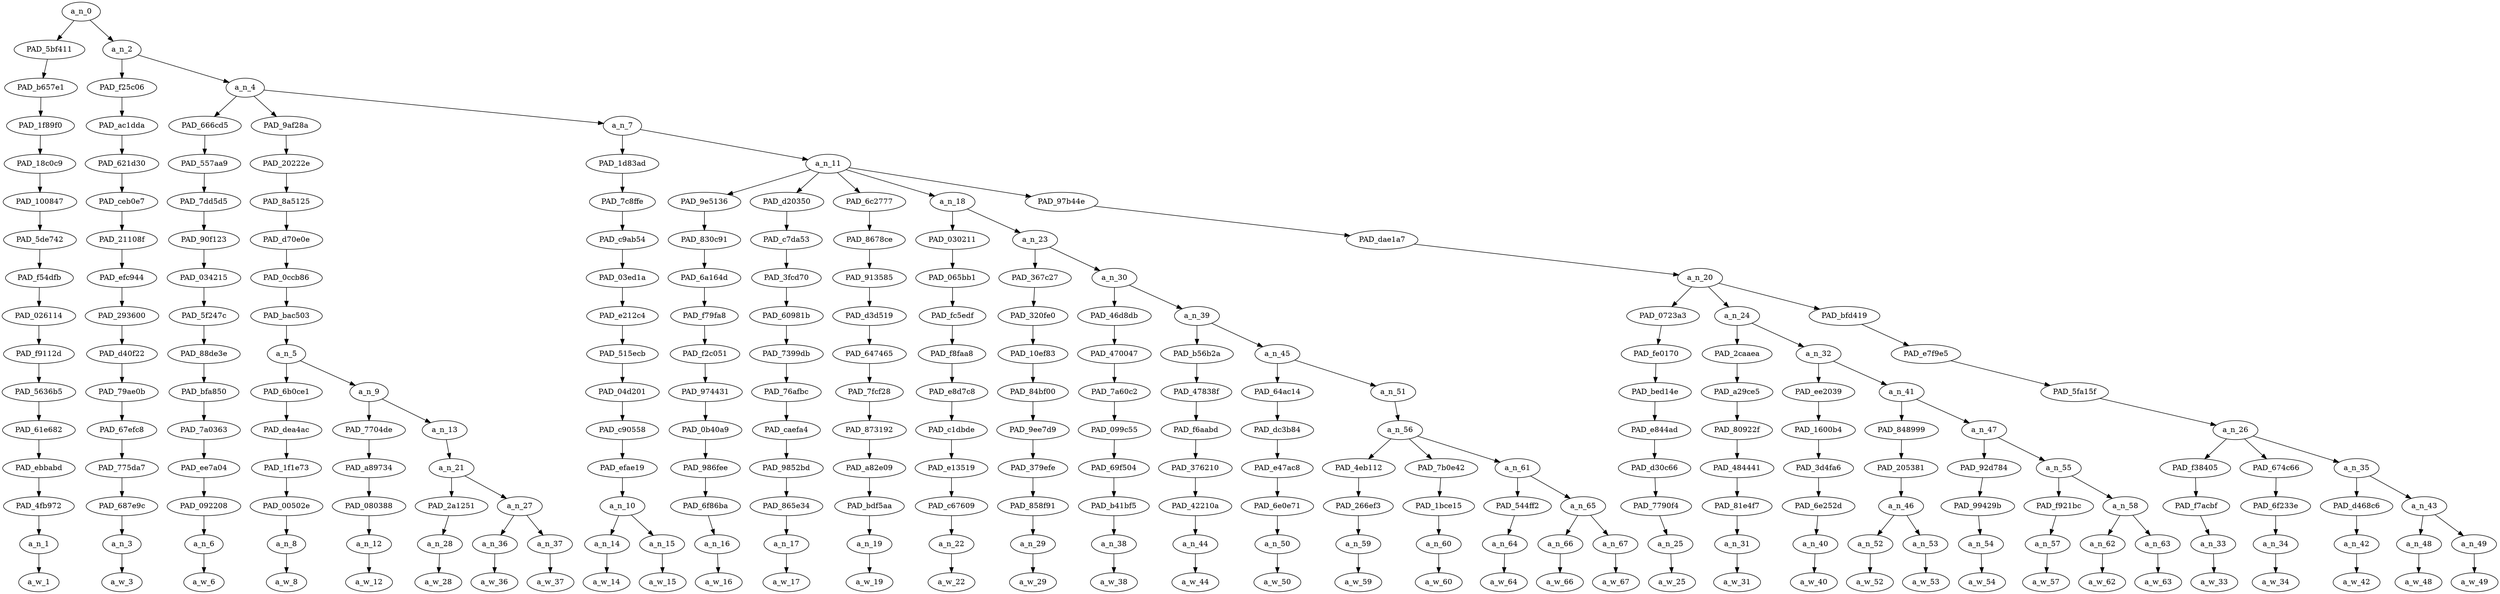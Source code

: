 strict digraph "" {
	a_n_0	[div_dir=-1,
		index=0,
		level=15,
		pos="2.1550564236111107,15!",
		text_span="[0, 1, 2, 3, 4, 5, 6, 7, 8, 9, 10, 11, 12, 13, 14, 15, 16, 17, 18, 19, 20, 21, 22, 23, 24, 25, 26, 27, 28, 29, 30, 31, 32, 33, 34, \
35, 36]",
		value=0.99999998];
	PAD_5bf411	[div_dir=-1,
		index=0,
		level=14,
		pos="0.0,14!",
		text_span="[0]",
		value=0.01546498];
	a_n_0 -> PAD_5bf411;
	a_n_2	[div_dir=1,
		index=1,
		level=14,
		pos="4.310112847222221,14!",
		text_span="[1, 2, 3, 4, 5, 6, 7, 8, 9, 10, 11, 12, 13, 14, 15, 16, 17, 18, 19, 20, 21, 22, 23, 24, 25, 26, 27, 28, 29, 30, 31, 32, 33, 34, \
35, 36]",
		value=0.98452316];
	a_n_0 -> a_n_2;
	PAD_b657e1	[div_dir=-1,
		index=0,
		level=13,
		pos="0.0,13!",
		text_span="[0]",
		value=0.01546498];
	PAD_5bf411 -> PAD_b657e1;
	PAD_1f89f0	[div_dir=-1,
		index=0,
		level=12,
		pos="0.0,12!",
		text_span="[0]",
		value=0.01546498];
	PAD_b657e1 -> PAD_1f89f0;
	PAD_18c0c9	[div_dir=-1,
		index=0,
		level=11,
		pos="0.0,11!",
		text_span="[0]",
		value=0.01546498];
	PAD_1f89f0 -> PAD_18c0c9;
	PAD_100847	[div_dir=-1,
		index=0,
		level=10,
		pos="0.0,10!",
		text_span="[0]",
		value=0.01546498];
	PAD_18c0c9 -> PAD_100847;
	PAD_5de742	[div_dir=-1,
		index=0,
		level=9,
		pos="0.0,9!",
		text_span="[0]",
		value=0.01546498];
	PAD_100847 -> PAD_5de742;
	PAD_f54dfb	[div_dir=-1,
		index=0,
		level=8,
		pos="0.0,8!",
		text_span="[0]",
		value=0.01546498];
	PAD_5de742 -> PAD_f54dfb;
	PAD_026114	[div_dir=-1,
		index=0,
		level=7,
		pos="0.0,7!",
		text_span="[0]",
		value=0.01546498];
	PAD_f54dfb -> PAD_026114;
	PAD_f9112d	[div_dir=-1,
		index=0,
		level=6,
		pos="0.0,6!",
		text_span="[0]",
		value=0.01546498];
	PAD_026114 -> PAD_f9112d;
	PAD_5636b5	[div_dir=-1,
		index=0,
		level=5,
		pos="0.0,5!",
		text_span="[0]",
		value=0.01546498];
	PAD_f9112d -> PAD_5636b5;
	PAD_61e682	[div_dir=-1,
		index=0,
		level=4,
		pos="0.0,4!",
		text_span="[0]",
		value=0.01546498];
	PAD_5636b5 -> PAD_61e682;
	PAD_ebbabd	[div_dir=-1,
		index=0,
		level=3,
		pos="0.0,3!",
		text_span="[0]",
		value=0.01546498];
	PAD_61e682 -> PAD_ebbabd;
	PAD_4fb972	[div_dir=-1,
		index=0,
		level=2,
		pos="0.0,2!",
		text_span="[0]",
		value=0.01546498];
	PAD_ebbabd -> PAD_4fb972;
	a_n_1	[div_dir=-1,
		index=0,
		level=1,
		pos="0.0,1!",
		text_span="[0]",
		value=0.01546498];
	PAD_4fb972 -> a_n_1;
	a_w_1	[div_dir=0,
		index=0,
		level=0,
		pos="0,0!",
		text_span="[0]",
		value=i];
	a_n_1 -> a_w_1;
	PAD_f25c06	[div_dir=-1,
		index=1,
		level=13,
		pos="1.0,13!",
		text_span="[1]",
		value=0.01643013];
	a_n_2 -> PAD_f25c06;
	a_n_4	[div_dir=1,
		index=2,
		level=13,
		pos="7.620225694444444,13!",
		text_span="[2, 3, 4, 5, 6, 7, 8, 9, 10, 11, 12, 13, 14, 15, 16, 17, 18, 19, 20, 21, 22, 23, 24, 25, 26, 27, 28, 29, 30, 31, 32, 33, 34, 35, \
36]",
		value=0.96808872];
	a_n_2 -> a_n_4;
	PAD_ac1dda	[div_dir=-1,
		index=1,
		level=12,
		pos="1.0,12!",
		text_span="[1]",
		value=0.01643013];
	PAD_f25c06 -> PAD_ac1dda;
	PAD_621d30	[div_dir=-1,
		index=1,
		level=11,
		pos="1.0,11!",
		text_span="[1]",
		value=0.01643013];
	PAD_ac1dda -> PAD_621d30;
	PAD_ceb0e7	[div_dir=-1,
		index=1,
		level=10,
		pos="1.0,10!",
		text_span="[1]",
		value=0.01643013];
	PAD_621d30 -> PAD_ceb0e7;
	PAD_21108f	[div_dir=-1,
		index=1,
		level=9,
		pos="1.0,9!",
		text_span="[1]",
		value=0.01643013];
	PAD_ceb0e7 -> PAD_21108f;
	PAD_efc944	[div_dir=-1,
		index=1,
		level=8,
		pos="1.0,8!",
		text_span="[1]",
		value=0.01643013];
	PAD_21108f -> PAD_efc944;
	PAD_293600	[div_dir=-1,
		index=1,
		level=7,
		pos="1.0,7!",
		text_span="[1]",
		value=0.01643013];
	PAD_efc944 -> PAD_293600;
	PAD_d40f22	[div_dir=-1,
		index=1,
		level=6,
		pos="1.0,6!",
		text_span="[1]",
		value=0.01643013];
	PAD_293600 -> PAD_d40f22;
	PAD_79ae0b	[div_dir=-1,
		index=1,
		level=5,
		pos="1.0,5!",
		text_span="[1]",
		value=0.01643013];
	PAD_d40f22 -> PAD_79ae0b;
	PAD_67efc8	[div_dir=-1,
		index=1,
		level=4,
		pos="1.0,4!",
		text_span="[1]",
		value=0.01643013];
	PAD_79ae0b -> PAD_67efc8;
	PAD_775da7	[div_dir=-1,
		index=1,
		level=3,
		pos="1.0,3!",
		text_span="[1]",
		value=0.01643013];
	PAD_67efc8 -> PAD_775da7;
	PAD_687e9c	[div_dir=-1,
		index=1,
		level=2,
		pos="1.0,2!",
		text_span="[1]",
		value=0.01643013];
	PAD_775da7 -> PAD_687e9c;
	a_n_3	[div_dir=-1,
		index=1,
		level=1,
		pos="1.0,1!",
		text_span="[1]",
		value=0.01643013];
	PAD_687e9c -> a_n_3;
	a_w_3	[div_dir=0,
		index=1,
		level=0,
		pos="1,0!",
		text_span="[1]",
		value=mean];
	a_n_3 -> a_w_3;
	PAD_666cd5	[div_dir=-1,
		index=3,
		level=12,
		pos="7.0,12!",
		text_span="[7]",
		value=0.01332496];
	a_n_4 -> PAD_666cd5;
	PAD_9af28a	[div_dir=-1,
		index=2,
		level=12,
		pos="3.0625,12!",
		text_span="[2, 3, 4, 5, 6]",
		value=0.12421136];
	a_n_4 -> PAD_9af28a;
	a_n_7	[div_dir=1,
		index=4,
		level=12,
		pos="12.798177083333332,12!",
		text_span="[8, 9, 10, 11, 12, 13, 14, 15, 16, 17, 18, 19, 20, 21, 22, 23, 24, 25, 26, 27, 28, 29, 30, 31, 32, 33, 34, 35, 36]",
		value=0.83053209];
	a_n_4 -> a_n_7;
	PAD_557aa9	[div_dir=-1,
		index=3,
		level=11,
		pos="7.0,11!",
		text_span="[7]",
		value=0.01332496];
	PAD_666cd5 -> PAD_557aa9;
	PAD_7dd5d5	[div_dir=-1,
		index=3,
		level=10,
		pos="7.0,10!",
		text_span="[7]",
		value=0.01332496];
	PAD_557aa9 -> PAD_7dd5d5;
	PAD_90f123	[div_dir=-1,
		index=3,
		level=9,
		pos="7.0,9!",
		text_span="[7]",
		value=0.01332496];
	PAD_7dd5d5 -> PAD_90f123;
	PAD_034215	[div_dir=-1,
		index=3,
		level=8,
		pos="7.0,8!",
		text_span="[7]",
		value=0.01332496];
	PAD_90f123 -> PAD_034215;
	PAD_5f247c	[div_dir=-1,
		index=3,
		level=7,
		pos="7.0,7!",
		text_span="[7]",
		value=0.01332496];
	PAD_034215 -> PAD_5f247c;
	PAD_88de3e	[div_dir=-1,
		index=3,
		level=6,
		pos="7.0,6!",
		text_span="[7]",
		value=0.01332496];
	PAD_5f247c -> PAD_88de3e;
	PAD_bfa850	[div_dir=-1,
		index=4,
		level=5,
		pos="7.0,5!",
		text_span="[7]",
		value=0.01332496];
	PAD_88de3e -> PAD_bfa850;
	PAD_7a0363	[div_dir=-1,
		index=5,
		level=4,
		pos="7.0,4!",
		text_span="[7]",
		value=0.01332496];
	PAD_bfa850 -> PAD_7a0363;
	PAD_ee7a04	[div_dir=-1,
		index=5,
		level=3,
		pos="7.0,3!",
		text_span="[7]",
		value=0.01332496];
	PAD_7a0363 -> PAD_ee7a04;
	PAD_092208	[div_dir=-1,
		index=6,
		level=2,
		pos="7.0,2!",
		text_span="[7]",
		value=0.01332496];
	PAD_ee7a04 -> PAD_092208;
	a_n_6	[div_dir=-1,
		index=7,
		level=1,
		pos="7.0,1!",
		text_span="[7]",
		value=0.01332496];
	PAD_092208 -> a_n_6;
	a_w_6	[div_dir=0,
		index=7,
		level=0,
		pos="7,0!",
		text_span="[7]",
		value=but];
	a_n_6 -> a_w_6;
	PAD_20222e	[div_dir=-1,
		index=2,
		level=11,
		pos="3.0625,11!",
		text_span="[2, 3, 4, 5, 6]",
		value=0.12421136];
	PAD_9af28a -> PAD_20222e;
	PAD_8a5125	[div_dir=-1,
		index=2,
		level=10,
		pos="3.0625,10!",
		text_span="[2, 3, 4, 5, 6]",
		value=0.12421136];
	PAD_20222e -> PAD_8a5125;
	PAD_d70e0e	[div_dir=-1,
		index=2,
		level=9,
		pos="3.0625,9!",
		text_span="[2, 3, 4, 5, 6]",
		value=0.12421136];
	PAD_8a5125 -> PAD_d70e0e;
	PAD_0ccb86	[div_dir=-1,
		index=2,
		level=8,
		pos="3.0625,8!",
		text_span="[2, 3, 4, 5, 6]",
		value=0.12421136];
	PAD_d70e0e -> PAD_0ccb86;
	PAD_bac503	[div_dir=-1,
		index=2,
		level=7,
		pos="3.0625,7!",
		text_span="[2, 3, 4, 5, 6]",
		value=0.12421136];
	PAD_0ccb86 -> PAD_bac503;
	a_n_5	[div_dir=-1,
		index=2,
		level=6,
		pos="3.0625,6!",
		text_span="[2, 3, 4, 5, 6]",
		value=0.12421136];
	PAD_bac503 -> a_n_5;
	PAD_6b0ce1	[div_dir=-1,
		index=2,
		level=5,
		pos="2.0,5!",
		text_span="[2]",
		value=0.01450796];
	a_n_5 -> PAD_6b0ce1;
	a_n_9	[div_dir=-1,
		index=3,
		level=5,
		pos="4.125,5!",
		text_span="[3, 4, 5, 6]",
		value=0.10963373];
	a_n_5 -> a_n_9;
	PAD_dea4ac	[div_dir=-1,
		index=2,
		level=4,
		pos="2.0,4!",
		text_span="[2]",
		value=0.01450796];
	PAD_6b0ce1 -> PAD_dea4ac;
	PAD_1f1e73	[div_dir=-1,
		index=2,
		level=3,
		pos="2.0,3!",
		text_span="[2]",
		value=0.01450796];
	PAD_dea4ac -> PAD_1f1e73;
	PAD_00502e	[div_dir=-1,
		index=2,
		level=2,
		pos="2.0,2!",
		text_span="[2]",
		value=0.01450796];
	PAD_1f1e73 -> PAD_00502e;
	a_n_8	[div_dir=-1,
		index=2,
		level=1,
		pos="2.0,1!",
		text_span="[2]",
		value=0.01450796];
	PAD_00502e -> a_n_8;
	a_w_8	[div_dir=0,
		index=2,
		level=0,
		pos="2,0!",
		text_span="[2]",
		value=i1];
	a_n_8 -> a_w_8;
	PAD_7704de	[div_dir=-1,
		index=3,
		level=4,
		pos="3.0,4!",
		text_span="[3]",
		value=0.01651857];
	a_n_9 -> PAD_7704de;
	a_n_13	[div_dir=-1,
		index=4,
		level=4,
		pos="5.25,4!",
		text_span="[4, 5, 6]",
		value=0.09304014];
	a_n_9 -> a_n_13;
	PAD_a89734	[div_dir=-1,
		index=3,
		level=3,
		pos="3.0,3!",
		text_span="[3]",
		value=0.01651857];
	PAD_7704de -> PAD_a89734;
	PAD_080388	[div_dir=-1,
		index=3,
		level=2,
		pos="3.0,2!",
		text_span="[3]",
		value=0.01651857];
	PAD_a89734 -> PAD_080388;
	a_n_12	[div_dir=-1,
		index=3,
		level=1,
		pos="3.0,1!",
		text_span="[3]",
		value=0.01651857];
	PAD_080388 -> a_n_12;
	a_w_12	[div_dir=0,
		index=3,
		level=0,
		pos="3,0!",
		text_span="[3]",
		value=get];
	a_n_12 -> a_w_12;
	a_n_21	[div_dir=-1,
		index=4,
		level=3,
		pos="5.25,3!",
		text_span="[4, 5, 6]",
		value=0.09299798];
	a_n_13 -> a_n_21;
	PAD_2a1251	[div_dir=-1,
		index=5,
		level=2,
		pos="6.0,2!",
		text_span="[6]",
		value=0.02345572];
	a_n_21 -> PAD_2a1251;
	a_n_27	[div_dir=-1,
		index=4,
		level=2,
		pos="4.5,2!",
		text_span="[4, 5]",
		value=0.06950010];
	a_n_21 -> a_n_27;
	a_n_28	[div_dir=-1,
		index=6,
		level=1,
		pos="6.0,1!",
		text_span="[6]",
		value=0.02345572];
	PAD_2a1251 -> a_n_28;
	a_w_28	[div_dir=0,
		index=6,
		level=0,
		pos="6,0!",
		text_span="[6]",
		value=exists];
	a_n_28 -> a_w_28;
	a_n_36	[div_dir=1,
		index=4,
		level=1,
		pos="4.0,1!",
		text_span="[4]",
		value=0.01827849];
	a_n_27 -> a_n_36;
	a_n_37	[div_dir=-1,
		index=5,
		level=1,
		pos="5.0,1!",
		text_span="[5]",
		value=0.05121367];
	a_n_27 -> a_n_37;
	a_w_36	[div_dir=0,
		index=4,
		level=0,
		pos="4,0!",
		text_span="[4]",
		value=that];
	a_n_36 -> a_w_36;
	a_w_37	[div_dir=0,
		index=5,
		level=0,
		pos="5,0!",
		text_span="[5]",
		value=race];
	a_n_37 -> a_w_37;
	PAD_1d83ad	[div_dir=1,
		index=4,
		level=11,
		pos="8.5,11!",
		text_span="[8, 9]",
		value=0.05828699];
	a_n_7 -> PAD_1d83ad;
	a_n_11	[div_dir=1,
		index=5,
		level=11,
		pos="17.096354166666664,11!",
		text_span="[10, 11, 12, 13, 14, 15, 16, 17, 18, 19, 20, 21, 22, 23, 24, 25, 26, 27, 28, 29, 30, 31, 32, 33, 34, 35, 36]",
		value=0.77219617];
	a_n_7 -> a_n_11;
	PAD_7c8ffe	[div_dir=1,
		index=4,
		level=10,
		pos="8.5,10!",
		text_span="[8, 9]",
		value=0.05828699];
	PAD_1d83ad -> PAD_7c8ffe;
	PAD_c9ab54	[div_dir=1,
		index=4,
		level=9,
		pos="8.5,9!",
		text_span="[8, 9]",
		value=0.05828699];
	PAD_7c8ffe -> PAD_c9ab54;
	PAD_03ed1a	[div_dir=1,
		index=4,
		level=8,
		pos="8.5,8!",
		text_span="[8, 9]",
		value=0.05828699];
	PAD_c9ab54 -> PAD_03ed1a;
	PAD_e212c4	[div_dir=1,
		index=4,
		level=7,
		pos="8.5,7!",
		text_span="[8, 9]",
		value=0.05828699];
	PAD_03ed1a -> PAD_e212c4;
	PAD_515ecb	[div_dir=1,
		index=4,
		level=6,
		pos="8.5,6!",
		text_span="[8, 9]",
		value=0.05828699];
	PAD_e212c4 -> PAD_515ecb;
	PAD_04d201	[div_dir=1,
		index=5,
		level=5,
		pos="8.5,5!",
		text_span="[8, 9]",
		value=0.05828699];
	PAD_515ecb -> PAD_04d201;
	PAD_c90558	[div_dir=1,
		index=6,
		level=4,
		pos="8.5,4!",
		text_span="[8, 9]",
		value=0.05828699];
	PAD_04d201 -> PAD_c90558;
	PAD_efae19	[div_dir=1,
		index=6,
		level=3,
		pos="8.5,3!",
		text_span="[8, 9]",
		value=0.05828699];
	PAD_c90558 -> PAD_efae19;
	a_n_10	[div_dir=1,
		index=7,
		level=2,
		pos="8.5,2!",
		text_span="[8, 9]",
		value=0.05828699];
	PAD_efae19 -> a_n_10;
	a_n_14	[div_dir=-1,
		index=8,
		level=1,
		pos="8.0,1!",
		text_span="[8]",
		value=0.01457964];
	a_n_10 -> a_n_14;
	a_n_15	[div_dir=1,
		index=9,
		level=1,
		pos="9.0,1!",
		text_span="[9]",
		value=0.04363490];
	a_n_10 -> a_n_15;
	a_w_14	[div_dir=0,
		index=8,
		level=0,
		pos="8,0!",
		text_span="[8]",
		value=the];
	a_n_14 -> a_w_14;
	a_w_15	[div_dir=0,
		index=9,
		level=0,
		pos="9,0!",
		text_span="[9]",
		value=qualifications];
	a_n_15 -> a_w_15;
	PAD_9e5136	[div_dir=1,
		index=5,
		level=10,
		pos="10.0,10!",
		text_span="[10]",
		value=0.01370045];
	a_n_11 -> PAD_9e5136;
	PAD_d20350	[div_dir=1,
		index=6,
		level=10,
		pos="11.0,10!",
		text_span="[11]",
		value=0.03157651];
	a_n_11 -> PAD_d20350;
	PAD_6c2777	[div_dir=1,
		index=8,
		level=10,
		pos="22.0,10!",
		text_span="[22]",
		value=0.01672870];
	a_n_11 -> PAD_6c2777;
	a_n_18	[div_dir=1,
		index=7,
		level=10,
		pos="13.0078125,10!",
		text_span="[12, 13, 14, 15, 16, 17, 18, 19, 20, 21]",
		value=0.30876462];
	a_n_11 -> a_n_18;
	PAD_97b44e	[div_dir=1,
		index=9,
		level=10,
		pos="29.473958333333332,10!",
		text_span="[23, 24, 25, 26, 27, 28, 29, 30, 31, 32, 33, 34, 35, 36]",
		value=0.40139312];
	a_n_11 -> PAD_97b44e;
	PAD_830c91	[div_dir=1,
		index=5,
		level=9,
		pos="10.0,9!",
		text_span="[10]",
		value=0.01370045];
	PAD_9e5136 -> PAD_830c91;
	PAD_6a164d	[div_dir=1,
		index=5,
		level=8,
		pos="10.0,8!",
		text_span="[10]",
		value=0.01370045];
	PAD_830c91 -> PAD_6a164d;
	PAD_f79fa8	[div_dir=1,
		index=5,
		level=7,
		pos="10.0,7!",
		text_span="[10]",
		value=0.01370045];
	PAD_6a164d -> PAD_f79fa8;
	PAD_f2c051	[div_dir=1,
		index=5,
		level=6,
		pos="10.0,6!",
		text_span="[10]",
		value=0.01370045];
	PAD_f79fa8 -> PAD_f2c051;
	PAD_974431	[div_dir=1,
		index=6,
		level=5,
		pos="10.0,5!",
		text_span="[10]",
		value=0.01370045];
	PAD_f2c051 -> PAD_974431;
	PAD_0b40a9	[div_dir=1,
		index=7,
		level=4,
		pos="10.0,4!",
		text_span="[10]",
		value=0.01370045];
	PAD_974431 -> PAD_0b40a9;
	PAD_986fee	[div_dir=1,
		index=7,
		level=3,
		pos="10.0,3!",
		text_span="[10]",
		value=0.01370045];
	PAD_0b40a9 -> PAD_986fee;
	PAD_6f86ba	[div_dir=1,
		index=8,
		level=2,
		pos="10.0,2!",
		text_span="[10]",
		value=0.01370045];
	PAD_986fee -> PAD_6f86ba;
	a_n_16	[div_dir=1,
		index=10,
		level=1,
		pos="10.0,1!",
		text_span="[10]",
		value=0.01370045];
	PAD_6f86ba -> a_n_16;
	a_w_16	[div_dir=0,
		index=10,
		level=0,
		pos="10,0!",
		text_span="[10]",
		value=are];
	a_n_16 -> a_w_16;
	PAD_c7da53	[div_dir=1,
		index=6,
		level=9,
		pos="11.0,9!",
		text_span="[11]",
		value=0.03157651];
	PAD_d20350 -> PAD_c7da53;
	PAD_3fcd70	[div_dir=1,
		index=6,
		level=8,
		pos="11.0,8!",
		text_span="[11]",
		value=0.03157651];
	PAD_c7da53 -> PAD_3fcd70;
	PAD_60981b	[div_dir=1,
		index=6,
		level=7,
		pos="11.0,7!",
		text_span="[11]",
		value=0.03157651];
	PAD_3fcd70 -> PAD_60981b;
	PAD_7399db	[div_dir=1,
		index=6,
		level=6,
		pos="11.0,6!",
		text_span="[11]",
		value=0.03157651];
	PAD_60981b -> PAD_7399db;
	PAD_76afbc	[div_dir=1,
		index=7,
		level=5,
		pos="11.0,5!",
		text_span="[11]",
		value=0.03157651];
	PAD_7399db -> PAD_76afbc;
	PAD_caefa4	[div_dir=1,
		index=8,
		level=4,
		pos="11.0,4!",
		text_span="[11]",
		value=0.03157651];
	PAD_76afbc -> PAD_caefa4;
	PAD_9852bd	[div_dir=1,
		index=8,
		level=3,
		pos="11.0,3!",
		text_span="[11]",
		value=0.03157651];
	PAD_caefa4 -> PAD_9852bd;
	PAD_865e34	[div_dir=1,
		index=9,
		level=2,
		pos="11.0,2!",
		text_span="[11]",
		value=0.03157651];
	PAD_9852bd -> PAD_865e34;
	a_n_17	[div_dir=1,
		index=11,
		level=1,
		pos="11.0,1!",
		text_span="[11]",
		value=0.03157651];
	PAD_865e34 -> a_n_17;
	a_w_17	[div_dir=0,
		index=11,
		level=0,
		pos="11,0!",
		text_span="[11]",
		value=weird];
	a_n_17 -> a_w_17;
	PAD_8678ce	[div_dir=1,
		index=9,
		level=9,
		pos="22.0,9!",
		text_span="[22]",
		value=0.01672870];
	PAD_6c2777 -> PAD_8678ce;
	PAD_913585	[div_dir=1,
		index=10,
		level=8,
		pos="22.0,8!",
		text_span="[22]",
		value=0.01672870];
	PAD_8678ce -> PAD_913585;
	PAD_d3d519	[div_dir=1,
		index=11,
		level=7,
		pos="22.0,7!",
		text_span="[22]",
		value=0.01672870];
	PAD_913585 -> PAD_d3d519;
	PAD_647465	[div_dir=1,
		index=12,
		level=6,
		pos="22.0,6!",
		text_span="[22]",
		value=0.01672870];
	PAD_d3d519 -> PAD_647465;
	PAD_7fcf28	[div_dir=1,
		index=14,
		level=5,
		pos="22.0,5!",
		text_span="[22]",
		value=0.01672870];
	PAD_647465 -> PAD_7fcf28;
	PAD_873192	[div_dir=1,
		index=15,
		level=4,
		pos="22.0,4!",
		text_span="[22]",
		value=0.01672870];
	PAD_7fcf28 -> PAD_873192;
	PAD_a82e09	[div_dir=1,
		index=17,
		level=3,
		pos="22.0,3!",
		text_span="[22]",
		value=0.01672870];
	PAD_873192 -> PAD_a82e09;
	PAD_bdf5aa	[div_dir=1,
		index=19,
		level=2,
		pos="22.0,2!",
		text_span="[22]",
		value=0.01672870];
	PAD_a82e09 -> PAD_bdf5aa;
	a_n_19	[div_dir=1,
		index=22,
		level=1,
		pos="22.0,1!",
		text_span="[22]",
		value=0.01672870];
	PAD_bdf5aa -> a_n_19;
	a_w_19	[div_dir=0,
		index=22,
		level=0,
		pos="22,0!",
		text_span="[22]",
		value=yet];
	a_n_19 -> a_w_19;
	PAD_030211	[div_dir=1,
		index=7,
		level=9,
		pos="12.0,9!",
		text_span="[12]",
		value=0.01507620];
	a_n_18 -> PAD_030211;
	a_n_23	[div_dir=1,
		index=8,
		level=9,
		pos="14.015625,9!",
		text_span="[13, 14, 15, 16, 17, 18, 19, 20, 21]",
		value=0.29367566];
	a_n_18 -> a_n_23;
	PAD_065bb1	[div_dir=1,
		index=7,
		level=8,
		pos="12.0,8!",
		text_span="[12]",
		value=0.01507620];
	PAD_030211 -> PAD_065bb1;
	PAD_fc5edf	[div_dir=1,
		index=7,
		level=7,
		pos="12.0,7!",
		text_span="[12]",
		value=0.01507620];
	PAD_065bb1 -> PAD_fc5edf;
	PAD_f8faa8	[div_dir=1,
		index=7,
		level=6,
		pos="12.0,6!",
		text_span="[12]",
		value=0.01507620];
	PAD_fc5edf -> PAD_f8faa8;
	PAD_e8d7c8	[div_dir=1,
		index=8,
		level=5,
		pos="12.0,5!",
		text_span="[12]",
		value=0.01507620];
	PAD_f8faa8 -> PAD_e8d7c8;
	PAD_c1dbde	[div_dir=1,
		index=9,
		level=4,
		pos="12.0,4!",
		text_span="[12]",
		value=0.01507620];
	PAD_e8d7c8 -> PAD_c1dbde;
	PAD_e13519	[div_dir=1,
		index=9,
		level=3,
		pos="12.0,3!",
		text_span="[12]",
		value=0.01507620];
	PAD_c1dbde -> PAD_e13519;
	PAD_c67609	[div_dir=1,
		index=10,
		level=2,
		pos="12.0,2!",
		text_span="[12]",
		value=0.01507620];
	PAD_e13519 -> PAD_c67609;
	a_n_22	[div_dir=1,
		index=12,
		level=1,
		pos="12.0,1!",
		text_span="[12]",
		value=0.01507620];
	PAD_c67609 -> a_n_22;
	a_w_22	[div_dir=0,
		index=12,
		level=0,
		pos="12,0!",
		text_span="[12]",
		value=like];
	a_n_22 -> a_w_22;
	PAD_367c27	[div_dir=-1,
		index=8,
		level=8,
		pos="13.0,8!",
		text_span="[13]",
		value=0.02119879];
	a_n_23 -> PAD_367c27;
	a_n_30	[div_dir=1,
		index=9,
		level=8,
		pos="15.03125,8!",
		text_span="[14, 15, 16, 17, 18, 19, 20, 21]",
		value=0.27246897];
	a_n_23 -> a_n_30;
	PAD_320fe0	[div_dir=-1,
		index=8,
		level=7,
		pos="13.0,7!",
		text_span="[13]",
		value=0.02119879];
	PAD_367c27 -> PAD_320fe0;
	PAD_10ef83	[div_dir=-1,
		index=8,
		level=6,
		pos="13.0,6!",
		text_span="[13]",
		value=0.02119879];
	PAD_320fe0 -> PAD_10ef83;
	PAD_84bf00	[div_dir=-1,
		index=9,
		level=5,
		pos="13.0,5!",
		text_span="[13]",
		value=0.02119879];
	PAD_10ef83 -> PAD_84bf00;
	PAD_9ee7d9	[div_dir=-1,
		index=10,
		level=4,
		pos="13.0,4!",
		text_span="[13]",
		value=0.02119879];
	PAD_84bf00 -> PAD_9ee7d9;
	PAD_379efe	[div_dir=-1,
		index=10,
		level=3,
		pos="13.0,3!",
		text_span="[13]",
		value=0.02119879];
	PAD_9ee7d9 -> PAD_379efe;
	PAD_858f91	[div_dir=-1,
		index=11,
		level=2,
		pos="13.0,2!",
		text_span="[13]",
		value=0.02119879];
	PAD_379efe -> PAD_858f91;
	a_n_29	[div_dir=-1,
		index=13,
		level=1,
		pos="13.0,1!",
		text_span="[13]",
		value=0.02119879];
	PAD_858f91 -> a_n_29;
	a_w_29	[div_dir=0,
		index=13,
		level=0,
		pos="13,0!",
		text_span="[13]",
		value=we];
	a_n_29 -> a_w_29;
	PAD_46d8db	[div_dir=1,
		index=9,
		level=7,
		pos="14.0,7!",
		text_span="[14]",
		value=0.02205275];
	a_n_30 -> PAD_46d8db;
	a_n_39	[div_dir=-1,
		index=10,
		level=7,
		pos="16.0625,7!",
		text_span="[15, 16, 17, 18, 19, 20, 21]",
		value=0.25038946];
	a_n_30 -> a_n_39;
	PAD_470047	[div_dir=1,
		index=9,
		level=6,
		pos="14.0,6!",
		text_span="[14]",
		value=0.02205275];
	PAD_46d8db -> PAD_470047;
	PAD_7a60c2	[div_dir=1,
		index=10,
		level=5,
		pos="14.0,5!",
		text_span="[14]",
		value=0.02205275];
	PAD_470047 -> PAD_7a60c2;
	PAD_099c55	[div_dir=1,
		index=11,
		level=4,
		pos="14.0,4!",
		text_span="[14]",
		value=0.02205275];
	PAD_7a60c2 -> PAD_099c55;
	PAD_69f504	[div_dir=1,
		index=11,
		level=3,
		pos="14.0,3!",
		text_span="[14]",
		value=0.02205275];
	PAD_099c55 -> PAD_69f504;
	PAD_b41bf5	[div_dir=1,
		index=12,
		level=2,
		pos="14.0,2!",
		text_span="[14]",
		value=0.02205275];
	PAD_69f504 -> PAD_b41bf5;
	a_n_38	[div_dir=1,
		index=14,
		level=1,
		pos="14.0,1!",
		text_span="[14]",
		value=0.02205275];
	PAD_b41bf5 -> a_n_38;
	a_w_38	[div_dir=0,
		index=14,
		level=0,
		pos="14,0!",
		text_span="[14]",
		value=have];
	a_n_38 -> a_w_38;
	PAD_b56b2a	[div_dir=1,
		index=10,
		level=6,
		pos="15.0,6!",
		text_span="[15]",
		value=0.13349493];
	a_n_39 -> PAD_b56b2a;
	a_n_45	[div_dir=-1,
		index=11,
		level=6,
		pos="17.125,6!",
		text_span="[16, 17, 18, 19, 20, 21]",
		value=0.11688284];
	a_n_39 -> a_n_45;
	PAD_47838f	[div_dir=1,
		index=11,
		level=5,
		pos="15.0,5!",
		text_span="[15]",
		value=0.13349493];
	PAD_b56b2a -> PAD_47838f;
	PAD_f6aabd	[div_dir=1,
		index=12,
		level=4,
		pos="15.0,4!",
		text_span="[15]",
		value=0.13349493];
	PAD_47838f -> PAD_f6aabd;
	PAD_376210	[div_dir=1,
		index=12,
		level=3,
		pos="15.0,3!",
		text_span="[15]",
		value=0.13349493];
	PAD_f6aabd -> PAD_376210;
	PAD_42210a	[div_dir=1,
		index=13,
		level=2,
		pos="15.0,2!",
		text_span="[15]",
		value=0.13349493];
	PAD_376210 -> PAD_42210a;
	a_n_44	[div_dir=1,
		index=15,
		level=1,
		pos="15.0,1!",
		text_span="[15]",
		value=0.13349493];
	PAD_42210a -> a_n_44;
	a_w_44	[div_dir=0,
		index=15,
		level=0,
		pos="15,0!",
		text_span="[15]",
		value=caucasians];
	a_n_44 -> a_w_44;
	PAD_64ac14	[div_dir=1,
		index=12,
		level=5,
		pos="16.0,5!",
		text_span="[16]",
		value=0.01681627];
	a_n_45 -> PAD_64ac14;
	a_n_51	[div_dir=-1,
		index=13,
		level=5,
		pos="18.25,5!",
		text_span="[17, 18, 19, 20, 21]",
		value=0.10003416];
	a_n_45 -> a_n_51;
	PAD_dc3b84	[div_dir=1,
		index=13,
		level=4,
		pos="16.0,4!",
		text_span="[16]",
		value=0.01681627];
	PAD_64ac14 -> PAD_dc3b84;
	PAD_e47ac8	[div_dir=1,
		index=13,
		level=3,
		pos="16.0,3!",
		text_span="[16]",
		value=0.01681627];
	PAD_dc3b84 -> PAD_e47ac8;
	PAD_6e0e71	[div_dir=1,
		index=14,
		level=2,
		pos="16.0,2!",
		text_span="[16]",
		value=0.01681627];
	PAD_e47ac8 -> PAD_6e0e71;
	a_n_50	[div_dir=1,
		index=16,
		level=1,
		pos="16.0,1!",
		text_span="[16]",
		value=0.01681627];
	PAD_6e0e71 -> a_n_50;
	a_w_50	[div_dir=0,
		index=16,
		level=0,
		pos="16,0!",
		text_span="[16]",
		value=that1];
	a_n_50 -> a_w_50;
	a_n_56	[div_dir=-1,
		index=14,
		level=4,
		pos="18.25,4!",
		text_span="[17, 18, 19, 20, 21]",
		value=0.09998641];
	a_n_51 -> a_n_56;
	PAD_4eb112	[div_dir=-1,
		index=14,
		level=3,
		pos="17.0,3!",
		text_span="[17]",
		value=0.01268488];
	a_n_56 -> PAD_4eb112;
	PAD_7b0e42	[div_dir=1,
		index=15,
		level=3,
		pos="18.0,3!",
		text_span="[18]",
		value=0.01366830];
	a_n_56 -> PAD_7b0e42;
	a_n_61	[div_dir=-1,
		index=16,
		level=3,
		pos="19.75,3!",
		text_span="[19, 20, 21]",
		value=0.07358547];
	a_n_56 -> a_n_61;
	PAD_266ef3	[div_dir=-1,
		index=15,
		level=2,
		pos="17.0,2!",
		text_span="[17]",
		value=0.01268488];
	PAD_4eb112 -> PAD_266ef3;
	a_n_59	[div_dir=-1,
		index=17,
		level=1,
		pos="17.0,1!",
		text_span="[17]",
		value=0.01268488];
	PAD_266ef3 -> a_n_59;
	a_w_59	[div_dir=0,
		index=17,
		level=0,
		pos="17,0!",
		text_span="[17]",
		value=do];
	a_n_59 -> a_w_59;
	PAD_1bce15	[div_dir=1,
		index=16,
		level=2,
		pos="18.0,2!",
		text_span="[18]",
		value=0.01366830];
	PAD_7b0e42 -> PAD_1bce15;
	a_n_60	[div_dir=1,
		index=18,
		level=1,
		pos="18.0,1!",
		text_span="[18]",
		value=0.01366830];
	PAD_1bce15 -> a_n_60;
	a_w_60	[div_dir=0,
		index=18,
		level=0,
		pos="18,0!",
		text_span="[18]",
		value=not];
	a_n_60 -> a_w_60;
	PAD_544ff2	[div_dir=-1,
		index=17,
		level=2,
		pos="19.0,2!",
		text_span="[19]",
		value=0.02833697];
	a_n_61 -> PAD_544ff2;
	a_n_65	[div_dir=-1,
		index=18,
		level=2,
		pos="20.5,2!",
		text_span="[20, 21]",
		value=0.04517493];
	a_n_61 -> a_n_65;
	a_n_64	[div_dir=-1,
		index=19,
		level=1,
		pos="19.0,1!",
		text_span="[19]",
		value=0.02833697];
	PAD_544ff2 -> a_n_64;
	a_w_64	[div_dir=0,
		index=19,
		level=0,
		pos="19,0!",
		text_span="[19]",
		value=live];
	a_n_64 -> a_w_64;
	a_n_66	[div_dir=1,
		index=20,
		level=1,
		pos="20.0,1!",
		text_span="[20]",
		value=0.01372347];
	a_n_65 -> a_n_66;
	a_n_67	[div_dir=-1,
		index=21,
		level=1,
		pos="21.0,1!",
		text_span="[21]",
		value=0.03143380];
	a_n_65 -> a_n_67;
	a_w_66	[div_dir=0,
		index=20,
		level=0,
		pos="20,0!",
		text_span="[20]",
		value=in];
	a_n_66 -> a_w_66;
	a_w_67	[div_dir=0,
		index=21,
		level=0,
		pos="21,0!",
		text_span="[21]",
		value=europe];
	a_n_67 -> a_w_67;
	PAD_dae1a7	[div_dir=1,
		index=10,
		level=9,
		pos="29.473958333333332,9!",
		text_span="[23, 24, 25, 26, 27, 28, 29, 30, 31, 32, 33, 34, 35, 36]",
		value=0.40139312];
	PAD_97b44e -> PAD_dae1a7;
	a_n_20	[div_dir=1,
		index=11,
		level=8,
		pos="29.473958333333332,8!",
		text_span="[23, 24, 25, 26, 27, 28, 29, 30, 31, 32, 33, 34, 35, 36]",
		value=0.40139312];
	PAD_dae1a7 -> a_n_20;
	PAD_0723a3	[div_dir=-1,
		index=13,
		level=7,
		pos="31.0,7!",
		text_span="[31]",
		value=0.01446742];
	a_n_20 -> PAD_0723a3;
	a_n_24	[div_dir=1,
		index=12,
		level=7,
		pos="24.171875,7!",
		text_span="[23, 24, 25, 26, 27, 28, 29, 30]",
		value=0.28844710];
	a_n_20 -> a_n_24;
	PAD_bfd419	[div_dir=1,
		index=14,
		level=7,
		pos="33.25,7!",
		text_span="[32, 33, 34, 35, 36]",
		value=0.09845600];
	a_n_20 -> PAD_bfd419;
	PAD_fe0170	[div_dir=-1,
		index=15,
		level=6,
		pos="31.0,6!",
		text_span="[31]",
		value=0.01446742];
	PAD_0723a3 -> PAD_fe0170;
	PAD_bed14e	[div_dir=-1,
		index=18,
		level=5,
		pos="31.0,5!",
		text_span="[31]",
		value=0.01446742];
	PAD_fe0170 -> PAD_bed14e;
	PAD_e844ad	[div_dir=-1,
		index=20,
		level=4,
		pos="31.0,4!",
		text_span="[31]",
		value=0.01446742];
	PAD_bed14e -> PAD_e844ad;
	PAD_d30c66	[div_dir=-1,
		index=23,
		level=3,
		pos="31.0,3!",
		text_span="[31]",
		value=0.01446742];
	PAD_e844ad -> PAD_d30c66;
	PAD_7790f4	[div_dir=-1,
		index=26,
		level=2,
		pos="31.0,2!",
		text_span="[31]",
		value=0.01446742];
	PAD_d30c66 -> PAD_7790f4;
	a_n_25	[div_dir=-1,
		index=31,
		level=1,
		pos="31.0,1!",
		text_span="[31]",
		value=0.01446742];
	PAD_7790f4 -> a_n_25;
	a_w_25	[div_dir=0,
		index=31,
		level=0,
		pos="31,0!",
		text_span="[31]",
		value=they];
	a_n_25 -> a_w_25;
	PAD_2caaea	[div_dir=1,
		index=13,
		level=6,
		pos="23.0,6!",
		text_span="[23]",
		value=0.01820614];
	a_n_24 -> PAD_2caaea;
	a_n_32	[div_dir=1,
		index=14,
		level=6,
		pos="25.34375,6!",
		text_span="[24, 25, 26, 27, 28, 29, 30]",
		value=0.27021585];
	a_n_24 -> a_n_32;
	PAD_a29ce5	[div_dir=1,
		index=15,
		level=5,
		pos="23.0,5!",
		text_span="[23]",
		value=0.01820614];
	PAD_2caaea -> PAD_a29ce5;
	PAD_80922f	[div_dir=1,
		index=16,
		level=4,
		pos="23.0,4!",
		text_span="[23]",
		value=0.01820614];
	PAD_a29ce5 -> PAD_80922f;
	PAD_484441	[div_dir=1,
		index=18,
		level=3,
		pos="23.0,3!",
		text_span="[23]",
		value=0.01820614];
	PAD_80922f -> PAD_484441;
	PAD_81e4f7	[div_dir=1,
		index=20,
		level=2,
		pos="23.0,2!",
		text_span="[23]",
		value=0.01820614];
	PAD_484441 -> PAD_81e4f7;
	a_n_31	[div_dir=1,
		index=23,
		level=1,
		pos="23.0,1!",
		text_span="[23]",
		value=0.01820614];
	PAD_81e4f7 -> a_n_31;
	a_w_31	[div_dir=0,
		index=23,
		level=0,
		pos="23,0!",
		text_span="[23]",
		value=according];
	a_n_31 -> a_w_31;
	PAD_ee2039	[div_dir=1,
		index=16,
		level=5,
		pos="24.0,5!",
		text_span="[24]",
		value=0.01531828];
	a_n_32 -> PAD_ee2039;
	a_n_41	[div_dir=1,
		index=17,
		level=5,
		pos="26.6875,5!",
		text_span="[25, 26, 27, 28, 29, 30]",
		value=0.25487640];
	a_n_32 -> a_n_41;
	PAD_1600b4	[div_dir=1,
		index=17,
		level=4,
		pos="24.0,4!",
		text_span="[24]",
		value=0.01531828];
	PAD_ee2039 -> PAD_1600b4;
	PAD_3d4fa6	[div_dir=1,
		index=19,
		level=3,
		pos="24.0,3!",
		text_span="[24]",
		value=0.01531828];
	PAD_1600b4 -> PAD_3d4fa6;
	PAD_6e252d	[div_dir=1,
		index=21,
		level=2,
		pos="24.0,2!",
		text_span="[24]",
		value=0.01531828];
	PAD_3d4fa6 -> PAD_6e252d;
	a_n_40	[div_dir=1,
		index=24,
		level=1,
		pos="24.0,1!",
		text_span="[24]",
		value=0.01531828];
	PAD_6e252d -> a_n_40;
	a_w_40	[div_dir=0,
		index=24,
		level=0,
		pos="24,0!",
		text_span="[24]",
		value=to];
	a_n_40 -> a_w_40;
	PAD_848999	[div_dir=1,
		index=18,
		level=4,
		pos="25.5,4!",
		text_span="[25, 26]",
		value=0.16095043];
	a_n_41 -> PAD_848999;
	a_n_47	[div_dir=-1,
		index=19,
		level=4,
		pos="27.875,4!",
		text_span="[27, 28, 29, 30]",
		value=0.09392080];
	a_n_41 -> a_n_47;
	PAD_205381	[div_dir=1,
		index=20,
		level=3,
		pos="25.5,3!",
		text_span="[25, 26]",
		value=0.16095043];
	PAD_848999 -> PAD_205381;
	a_n_46	[div_dir=1,
		index=22,
		level=2,
		pos="25.5,2!",
		text_span="[25, 26]",
		value=0.16095043];
	PAD_205381 -> a_n_46;
	a_n_52	[div_dir=1,
		index=25,
		level=1,
		pos="25.0,1!",
		text_span="[25]",
		value=0.04213956];
	a_n_46 -> a_n_52;
	a_n_53	[div_dir=1,
		index=26,
		level=1,
		pos="26.0,1!",
		text_span="[26]",
		value=0.11865922];
	a_n_46 -> a_n_53;
	a_w_52	[div_dir=0,
		index=25,
		level=0,
		pos="25,0!",
		text_span="[25]",
		value=white];
	a_n_52 -> a_w_52;
	a_w_53	[div_dir=0,
		index=26,
		level=0,
		pos="26,0!",
		text_span="[26]",
		value=supremacists];
	a_n_53 -> a_w_53;
	PAD_92d784	[div_dir=-1,
		index=21,
		level=3,
		pos="27.0,3!",
		text_span="[27]",
		value=0.01920029];
	a_n_47 -> PAD_92d784;
	a_n_55	[div_dir=-1,
		index=22,
		level=3,
		pos="28.75,3!",
		text_span="[28, 29, 30]",
		value=0.07455287];
	a_n_47 -> a_n_55;
	PAD_99429b	[div_dir=-1,
		index=23,
		level=2,
		pos="27.0,2!",
		text_span="[27]",
		value=0.01920029];
	PAD_92d784 -> PAD_99429b;
	a_n_54	[div_dir=-1,
		index=27,
		level=1,
		pos="27.0,1!",
		text_span="[27]",
		value=0.01920029];
	PAD_99429b -> a_n_54;
	a_w_54	[div_dir=0,
		index=27,
		level=0,
		pos="27,0!",
		text_span="[27]",
		value=here];
	a_n_54 -> a_w_54;
	PAD_f921bc	[div_dir=-1,
		index=24,
		level=2,
		pos="28.0,2!",
		text_span="[28]",
		value=0.01832742];
	a_n_55 -> PAD_f921bc;
	a_n_58	[div_dir=-1,
		index=25,
		level=2,
		pos="29.5,2!",
		text_span="[29, 30]",
		value=0.05605659];
	a_n_55 -> a_n_58;
	a_n_57	[div_dir=-1,
		index=28,
		level=1,
		pos="28.0,1!",
		text_span="[28]",
		value=0.01832742];
	PAD_f921bc -> a_n_57;
	a_w_57	[div_dir=0,
		index=28,
		level=0,
		pos="28,0!",
		text_span="[28]",
		value=in1];
	a_n_57 -> a_w_57;
	a_n_62	[div_dir=-1,
		index=29,
		level=1,
		pos="29.0,1!",
		text_span="[29]",
		value=0.02847805];
	a_n_58 -> a_n_62;
	a_n_63	[div_dir=-1,
		index=30,
		level=1,
		pos="30.0,1!",
		text_span="[30]",
		value=0.02742449];
	a_n_58 -> a_n_63;
	a_w_62	[div_dir=0,
		index=29,
		level=0,
		pos="29,0!",
		text_span="[29]",
		value=the1];
	a_n_62 -> a_w_62;
	a_w_63	[div_dir=0,
		index=30,
		level=0,
		pos="30,0!",
		text_span="[30]",
		value=usa];
	a_n_63 -> a_w_63;
	PAD_e7f9e5	[div_dir=1,
		index=16,
		level=6,
		pos="33.25,6!",
		text_span="[32, 33, 34, 35, 36]",
		value=0.09845600];
	PAD_bfd419 -> PAD_e7f9e5;
	PAD_5fa15f	[div_dir=1,
		index=19,
		level=5,
		pos="33.25,5!",
		text_span="[32, 33, 34, 35, 36]",
		value=0.09845600];
	PAD_e7f9e5 -> PAD_5fa15f;
	a_n_26	[div_dir=1,
		index=21,
		level=4,
		pos="33.25,4!",
		text_span="[32, 33, 34, 35, 36]",
		value=0.09845600];
	PAD_5fa15f -> a_n_26;
	PAD_f38405	[div_dir=1,
		index=24,
		level=3,
		pos="32.0,3!",
		text_span="[32]",
		value=0.01203432];
	a_n_26 -> PAD_f38405;
	PAD_674c66	[div_dir=1,
		index=25,
		level=3,
		pos="33.0,3!",
		text_span="[33]",
		value=0.01140643];
	a_n_26 -> PAD_674c66;
	a_n_35	[div_dir=-1,
		index=26,
		level=3,
		pos="34.75,3!",
		text_span="[34, 35, 36]",
		value=0.07498870];
	a_n_26 -> a_n_35;
	PAD_f7acbf	[div_dir=1,
		index=27,
		level=2,
		pos="32.0,2!",
		text_span="[32]",
		value=0.01203432];
	PAD_f38405 -> PAD_f7acbf;
	a_n_33	[div_dir=1,
		index=32,
		level=1,
		pos="32.0,1!",
		text_span="[32]",
		value=0.01203432];
	PAD_f7acbf -> a_n_33;
	a_w_33	[div_dir=0,
		index=32,
		level=0,
		pos="32,0!",
		text_span="[32]",
		value=are1];
	a_n_33 -> a_w_33;
	PAD_6f233e	[div_dir=1,
		index=28,
		level=2,
		pos="33.0,2!",
		text_span="[33]",
		value=0.01140643];
	PAD_674c66 -> PAD_6f233e;
	a_n_34	[div_dir=1,
		index=33,
		level=1,
		pos="33.0,1!",
		text_span="[33]",
		value=0.01140643];
	PAD_6f233e -> a_n_34;
	a_w_34	[div_dir=0,
		index=33,
		level=0,
		pos="33,0!",
		text_span="[33]",
		value=not1];
	a_n_34 -> a_w_34;
	PAD_d468c6	[div_dir=1,
		index=29,
		level=2,
		pos="34.0,2!",
		text_span="[34]",
		value=0.02254147];
	a_n_35 -> PAD_d468c6;
	a_n_43	[div_dir=-1,
		index=30,
		level=2,
		pos="35.5,2!",
		text_span="[35, 36]",
		value=0.05243302];
	a_n_35 -> a_n_43;
	a_n_42	[div_dir=1,
		index=34,
		level=1,
		pos="34.0,1!",
		text_span="[34]",
		value=0.02254147];
	PAD_d468c6 -> a_n_42;
	a_w_42	[div_dir=0,
		index=34,
		level=0,
		pos="34,0!",
		text_span="[34]",
		value=classified];
	a_n_42 -> a_w_42;
	a_n_48	[div_dir=1,
		index=35,
		level=1,
		pos="35.0,1!",
		text_span="[35]",
		value=0.01396079];
	a_n_43 -> a_n_48;
	a_n_49	[div_dir=-1,
		index=36,
		level=1,
		pos="36.0,1!",
		text_span="[36]",
		value=0.03842630];
	a_n_43 -> a_n_49;
	a_w_48	[div_dir=0,
		index=35,
		level=0,
		pos="35,0!",
		text_span="[35]",
		value=as];
	a_n_48 -> a_w_48;
	a_w_49	[div_dir=0,
		index=36,
		level=0,
		pos="36,0!",
		text_span="[36]",
		value=white1];
	a_n_49 -> a_w_49;
}
